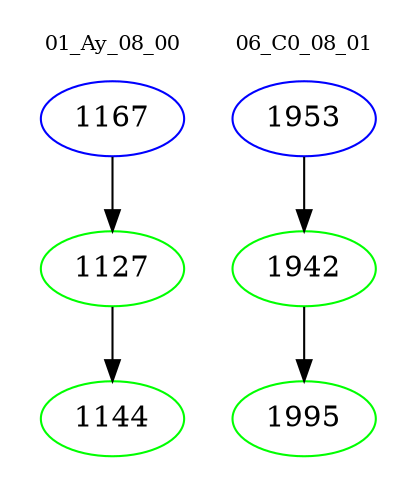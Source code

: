 digraph{
subgraph cluster_0 {
color = white
label = "01_Ay_08_00";
fontsize=10;
T0_1167 [label="1167", color="blue"]
T0_1167 -> T0_1127 [color="black"]
T0_1127 [label="1127", color="green"]
T0_1127 -> T0_1144 [color="black"]
T0_1144 [label="1144", color="green"]
}
subgraph cluster_1 {
color = white
label = "06_C0_08_01";
fontsize=10;
T1_1953 [label="1953", color="blue"]
T1_1953 -> T1_1942 [color="black"]
T1_1942 [label="1942", color="green"]
T1_1942 -> T1_1995 [color="black"]
T1_1995 [label="1995", color="green"]
}
}
